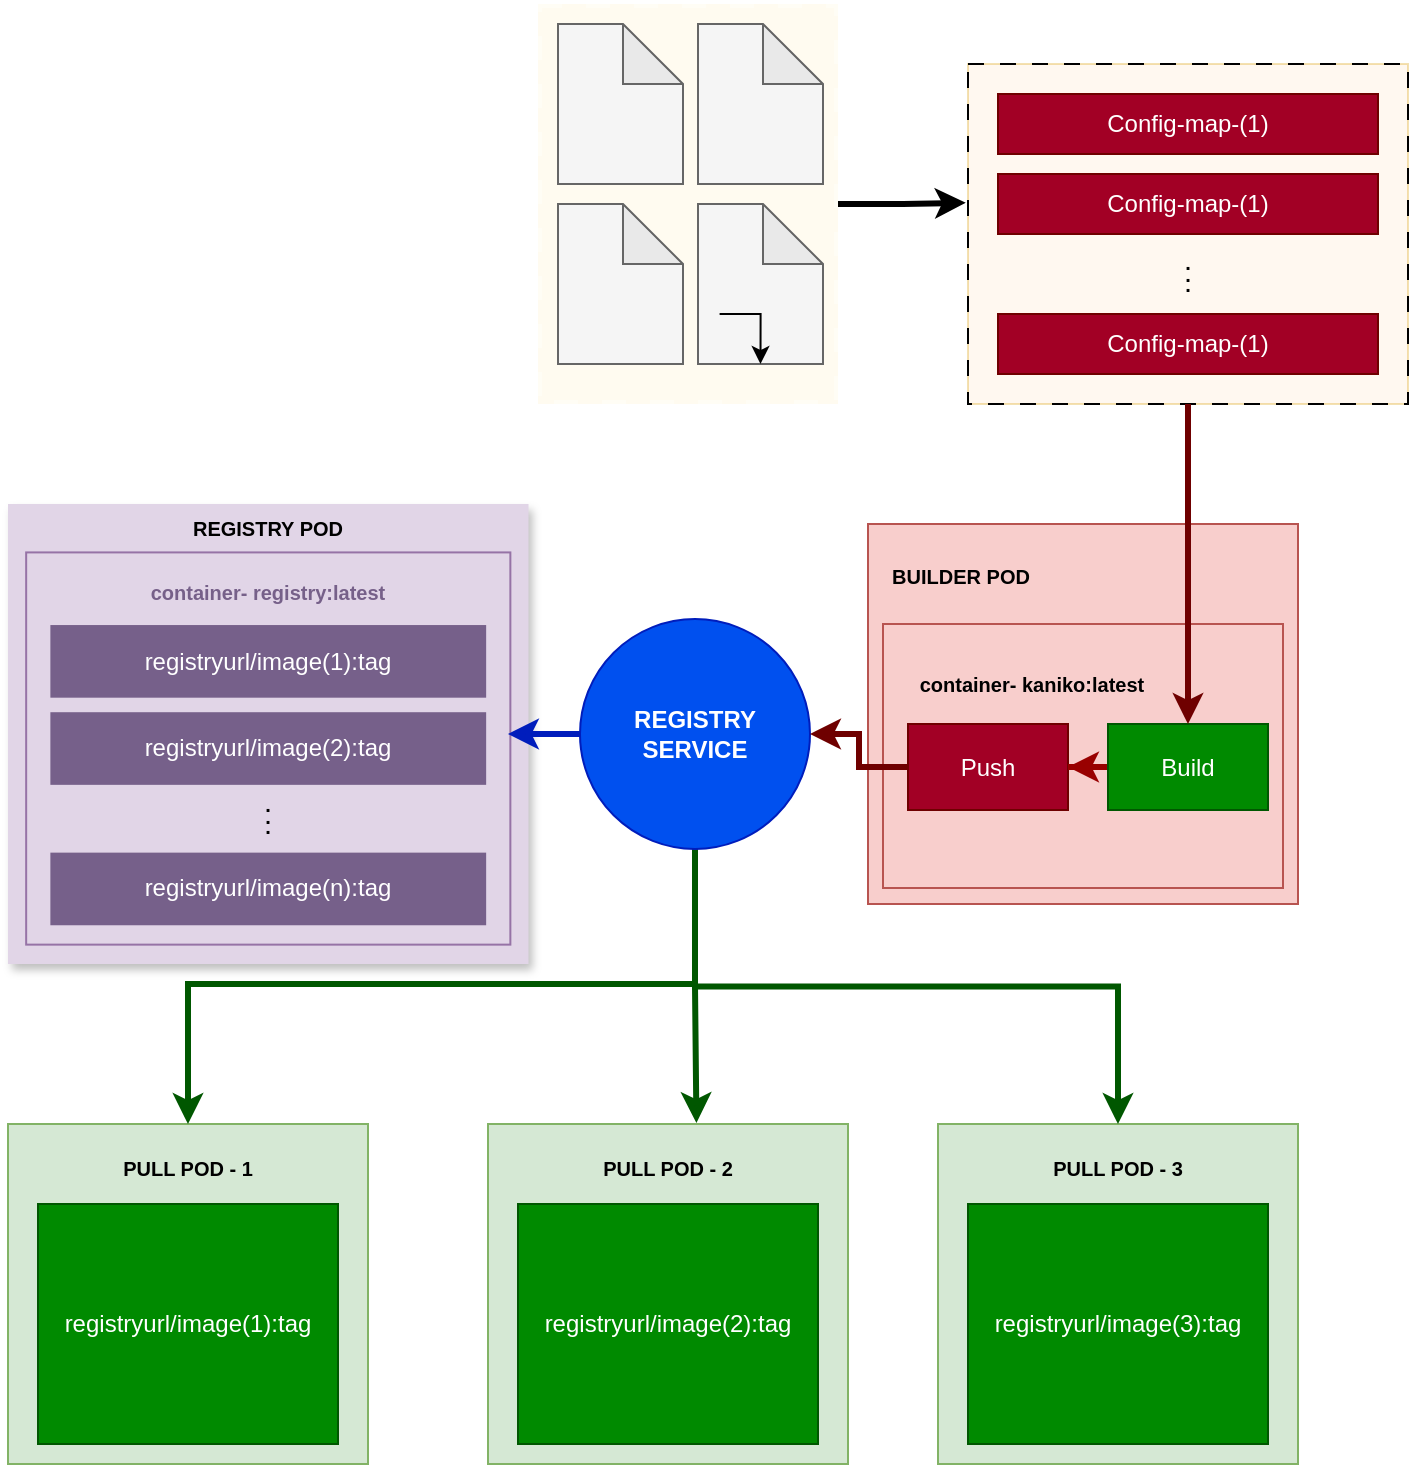 <mxfile version="21.5.2" type="github">
  <diagram name="Page-1" id="d4kmVtnINT09E_nv7EFe">
    <mxGraphModel dx="1195" dy="1826" grid="1" gridSize="10" guides="1" tooltips="1" connect="1" arrows="1" fold="1" page="1" pageScale="1" pageWidth="827" pageHeight="1169" math="0" shadow="0">
      <root>
        <mxCell id="0" />
        <mxCell id="1" parent="0" />
        <mxCell id="fA6Pg5o1M4MF8J68K5Oz-13" value="" style="group;rounded=1;" vertex="1" connectable="0" parent="1">
          <mxGeometry x="70" y="-620" width="260.26" height="230" as="geometry" />
        </mxCell>
        <mxCell id="fA6Pg5o1M4MF8J68K5Oz-2" value="t" style="rounded=0;whiteSpace=wrap;html=1;fillColor=#e1d5e7;strokeColor=none;shadow=1;" vertex="1" parent="fA6Pg5o1M4MF8J68K5Oz-13">
          <mxGeometry width="260.26" height="230" as="geometry" />
        </mxCell>
        <mxCell id="fA6Pg5o1M4MF8J68K5Oz-3" value="&lt;font size=&quot;1&quot; color=&quot;#000000&quot;&gt;&lt;b style=&quot;&quot;&gt;REGISTRY POD&lt;/b&gt;&lt;/font&gt;" style="text;align=center;html=1;verticalAlign=middle;whiteSpace=wrap;rounded=0;" vertex="1" parent="fA6Pg5o1M4MF8J68K5Oz-13">
          <mxGeometry x="74.144" width="111.972" height="24.211" as="geometry" />
        </mxCell>
        <mxCell id="fA6Pg5o1M4MF8J68K5Oz-11" value="" style="group;rounded=0;" vertex="1" connectable="0" parent="fA6Pg5o1M4MF8J68K5Oz-13">
          <mxGeometry x="9.079" y="24.211" width="242.102" height="196.105" as="geometry" />
        </mxCell>
        <mxCell id="fA6Pg5o1M4MF8J68K5Oz-5" value="" style="rounded=0;whiteSpace=wrap;html=1;fillColor=#e1d5e7;strokeColor=#9673a6;shadow=0;" vertex="1" parent="fA6Pg5o1M4MF8J68K5Oz-11">
          <mxGeometry width="242.102" height="196.105" as="geometry" />
        </mxCell>
        <mxCell id="fA6Pg5o1M4MF8J68K5Oz-6" value="&lt;font color=&quot;#766089&quot; size=&quot;1&quot;&gt;&lt;b style=&quot;&quot;&gt;container- registry:latest&lt;/b&gt;&lt;/font&gt;" style="text;align=center;html=1;verticalAlign=middle;whiteSpace=wrap;rounded=0;" vertex="1" parent="fA6Pg5o1M4MF8J68K5Oz-11">
          <mxGeometry x="34.052" y="7.263" width="174.011" height="24.211" as="geometry" />
        </mxCell>
        <mxCell id="fA6Pg5o1M4MF8J68K5Oz-8" value="registryurl/image(1):tag" style="rounded=0;whiteSpace=wrap;html=1;fillColor=#76608a;strokeColor=none;fontColor=#ffffff;" vertex="1" parent="fA6Pg5o1M4MF8J68K5Oz-11">
          <mxGeometry x="12.105" y="36.316" width="217.892" height="36.316" as="geometry" />
        </mxCell>
        <mxCell id="fA6Pg5o1M4MF8J68K5Oz-9" value="registryurl/image(2):tag" style="rounded=0;whiteSpace=wrap;html=1;fillColor=#76608a;strokeColor=none;fontColor=#ffffff;" vertex="1" parent="fA6Pg5o1M4MF8J68K5Oz-11">
          <mxGeometry x="12.105" y="79.895" width="217.892" height="36.316" as="geometry" />
        </mxCell>
        <mxCell id="fA6Pg5o1M4MF8J68K5Oz-10" value="registryurl/image(n):tag" style="rounded=0;whiteSpace=wrap;html=1;fillColor=#76608a;strokeColor=none;fontColor=#ffffff;" vertex="1" parent="fA6Pg5o1M4MF8J68K5Oz-11">
          <mxGeometry x="12.105" y="150.105" width="217.892" height="36.316" as="geometry" />
        </mxCell>
        <mxCell id="fA6Pg5o1M4MF8J68K5Oz-12" value="&lt;p style=&quot;line-height: 40%;&quot;&gt;&lt;font size=&quot;1&quot; color=&quot;#000000&quot;&gt;&lt;b&gt;.&lt;br&gt;.&lt;br&gt;.&lt;br&gt;&lt;/b&gt;&lt;/font&gt;&lt;/p&gt;" style="text;align=center;html=1;verticalAlign=middle;whiteSpace=wrap;rounded=0;" vertex="1" parent="fA6Pg5o1M4MF8J68K5Oz-11">
          <mxGeometry x="34.052" y="119.842" width="174.011" height="24.211" as="geometry" />
        </mxCell>
        <mxCell id="fA6Pg5o1M4MF8J68K5Oz-30" value="" style="group" vertex="1" connectable="0" parent="1">
          <mxGeometry x="500" y="-610" width="215" height="190" as="geometry" />
        </mxCell>
        <mxCell id="fA6Pg5o1M4MF8J68K5Oz-15" value="t" style="rounded=0;whiteSpace=wrap;html=1;fillColor=#f8cecc;strokeColor=#b85450;" vertex="1" parent="fA6Pg5o1M4MF8J68K5Oz-30">
          <mxGeometry width="215" height="190" as="geometry" />
        </mxCell>
        <mxCell id="fA6Pg5o1M4MF8J68K5Oz-16" value="&lt;font size=&quot;1&quot; color=&quot;#000000&quot;&gt;&lt;b style=&quot;&quot;&gt;BUILDER POD&lt;/b&gt;&lt;/font&gt;" style="text;align=center;html=1;verticalAlign=middle;whiteSpace=wrap;rounded=0;" vertex="1" parent="fA6Pg5o1M4MF8J68K5Oz-30">
          <mxGeometry y="16" width="92.5" height="20" as="geometry" />
        </mxCell>
        <mxCell id="fA6Pg5o1M4MF8J68K5Oz-18" value="" style="rounded=0;whiteSpace=wrap;html=1;fillColor=#f8cecc;strokeColor=#b85450;" vertex="1" parent="fA6Pg5o1M4MF8J68K5Oz-30">
          <mxGeometry x="7.5" y="50" width="200" height="132" as="geometry" />
        </mxCell>
        <mxCell id="fA6Pg5o1M4MF8J68K5Oz-19" value="&lt;font size=&quot;1&quot; color=&quot;#000000&quot;&gt;&lt;b&gt;container- kaniko:latest&lt;/b&gt;&lt;/font&gt;" style="text;align=center;html=1;verticalAlign=middle;whiteSpace=wrap;rounded=0;" vertex="1" parent="fA6Pg5o1M4MF8J68K5Oz-30">
          <mxGeometry x="10.0" y="70" width="143.75" height="20" as="geometry" />
        </mxCell>
        <mxCell id="fA6Pg5o1M4MF8J68K5Oz-25" value="Push" style="rounded=0;whiteSpace=wrap;html=1;fillColor=#a20025;strokeColor=#6F0000;fontColor=#ffffff;" vertex="1" parent="fA6Pg5o1M4MF8J68K5Oz-30">
          <mxGeometry x="20" y="100" width="80" height="43" as="geometry" />
        </mxCell>
        <mxCell id="fA6Pg5o1M4MF8J68K5Oz-28" style="edgeStyle=orthogonalEdgeStyle;rounded=0;orthogonalLoop=1;jettySize=auto;html=1;strokeColor=#990000;strokeWidth=3;" edge="1" parent="fA6Pg5o1M4MF8J68K5Oz-30" source="fA6Pg5o1M4MF8J68K5Oz-27" target="fA6Pg5o1M4MF8J68K5Oz-25">
          <mxGeometry relative="1" as="geometry" />
        </mxCell>
        <mxCell id="fA6Pg5o1M4MF8J68K5Oz-27" value="Build" style="rounded=0;whiteSpace=wrap;html=1;fillColor=#008a00;strokeColor=#005700;fontColor=#ffffff;" vertex="1" parent="fA6Pg5o1M4MF8J68K5Oz-30">
          <mxGeometry x="120" y="100" width="80" height="43" as="geometry" />
        </mxCell>
        <mxCell id="fA6Pg5o1M4MF8J68K5Oz-47" value="" style="group;fillColor=#ffe6cc;opacity=30;strokeColor=#d79b00;" vertex="1" connectable="0" parent="1">
          <mxGeometry x="550" y="-840" width="220" height="170" as="geometry" />
        </mxCell>
        <mxCell id="fA6Pg5o1M4MF8J68K5Oz-46" value="" style="rounded=0;whiteSpace=wrap;html=1;dashed=1;dashPattern=8 8;fillColor=none;" vertex="1" parent="fA6Pg5o1M4MF8J68K5Oz-47">
          <mxGeometry width="220" height="170" as="geometry" />
        </mxCell>
        <mxCell id="fA6Pg5o1M4MF8J68K5Oz-49" value="" style="group" vertex="1" connectable="0" parent="fA6Pg5o1M4MF8J68K5Oz-47">
          <mxGeometry x="15" y="15" width="190" height="140" as="geometry" />
        </mxCell>
        <mxCell id="fA6Pg5o1M4MF8J68K5Oz-32" value="Config-map-(1)" style="rounded=0;whiteSpace=wrap;html=1;fillColor=#a20025;strokeColor=#6F0000;fontColor=#ffffff;" vertex="1" parent="fA6Pg5o1M4MF8J68K5Oz-49">
          <mxGeometry width="190" height="30" as="geometry" />
        </mxCell>
        <mxCell id="fA6Pg5o1M4MF8J68K5Oz-35" value="Config-map-(1)" style="rounded=0;whiteSpace=wrap;html=1;fillColor=#a20025;strokeColor=#6F0000;fontColor=#ffffff;" vertex="1" parent="fA6Pg5o1M4MF8J68K5Oz-49">
          <mxGeometry y="40" width="190" height="30" as="geometry" />
        </mxCell>
        <mxCell id="fA6Pg5o1M4MF8J68K5Oz-36" value="Config-map-(1)" style="rounded=0;whiteSpace=wrap;html=1;fillColor=#a20025;strokeColor=#6F0000;fontColor=#ffffff;" vertex="1" parent="fA6Pg5o1M4MF8J68K5Oz-49">
          <mxGeometry y="110" width="190" height="30" as="geometry" />
        </mxCell>
        <mxCell id="fA6Pg5o1M4MF8J68K5Oz-37" value="&lt;p style=&quot;line-height: 40%;&quot;&gt;&lt;font size=&quot;1&quot; color=&quot;#000000&quot;&gt;&lt;b&gt;.&lt;br&gt;.&lt;br&gt;.&lt;br&gt;&lt;/b&gt;&lt;/font&gt;&lt;/p&gt;" style="text;align=center;html=1;verticalAlign=middle;whiteSpace=wrap;rounded=0;" vertex="1" parent="fA6Pg5o1M4MF8J68K5Oz-49">
          <mxGeometry x="23.13" y="80" width="143.75" height="20" as="geometry" />
        </mxCell>
        <mxCell id="fA6Pg5o1M4MF8J68K5Oz-95" style="edgeStyle=orthogonalEdgeStyle;rounded=0;orthogonalLoop=1;jettySize=auto;html=1;exitX=0.5;exitY=1;exitDx=0;exitDy=0;" edge="1" parent="fA6Pg5o1M4MF8J68K5Oz-49" source="fA6Pg5o1M4MF8J68K5Oz-37" target="fA6Pg5o1M4MF8J68K5Oz-37">
          <mxGeometry relative="1" as="geometry" />
        </mxCell>
        <mxCell id="fA6Pg5o1M4MF8J68K5Oz-48" style="edgeStyle=orthogonalEdgeStyle;rounded=0;orthogonalLoop=1;jettySize=auto;html=1;fillColor=#a20025;strokeColor=#6F0000;strokeWidth=3;" edge="1" parent="1" source="fA6Pg5o1M4MF8J68K5Oz-46" target="fA6Pg5o1M4MF8J68K5Oz-27">
          <mxGeometry relative="1" as="geometry" />
        </mxCell>
        <mxCell id="fA6Pg5o1M4MF8J68K5Oz-67" value="" style="group" vertex="1" connectable="0" parent="1">
          <mxGeometry x="335" y="-870" width="150" height="200" as="geometry" />
        </mxCell>
        <mxCell id="fA6Pg5o1M4MF8J68K5Oz-66" value="" style="rounded=0;whiteSpace=wrap;html=1;dashed=1;fillColor=#fff2cc;strokeColor=#FFFFFF;opacity=30;strokeWidth=4;" vertex="1" parent="fA6Pg5o1M4MF8J68K5Oz-67">
          <mxGeometry width="150" height="200" as="geometry" />
        </mxCell>
        <mxCell id="fA6Pg5o1M4MF8J68K5Oz-63" value="" style="group" vertex="1" connectable="0" parent="fA6Pg5o1M4MF8J68K5Oz-67">
          <mxGeometry x="10" y="10" width="132.5" height="170" as="geometry" />
        </mxCell>
        <mxCell id="fA6Pg5o1M4MF8J68K5Oz-53" value="" style="group" vertex="1" connectable="0" parent="fA6Pg5o1M4MF8J68K5Oz-63">
          <mxGeometry width="62.5" height="80" as="geometry" />
        </mxCell>
        <mxCell id="fA6Pg5o1M4MF8J68K5Oz-52" value="" style="shape=note;whiteSpace=wrap;html=1;backgroundOutline=1;darkOpacity=0.05;fillColor=#f5f5f5;fontColor=#333333;strokeColor=#666666;" vertex="1" parent="fA6Pg5o1M4MF8J68K5Oz-53">
          <mxGeometry width="62.5" height="80" as="geometry" />
        </mxCell>
        <mxCell id="fA6Pg5o1M4MF8J68K5Oz-50" value="" style="shape=image;verticalLabelPosition=bottom;labelBackgroundColor=default;verticalAlign=top;aspect=fixed;imageAspect=0;image=https://seeklogo.com/images/D/docker-logo-CF97D0124B-seeklogo.com.png;" vertex="1" parent="fA6Pg5o1M4MF8J68K5Oz-53">
          <mxGeometry x="10.8" y="40" width="40.91" height="30" as="geometry" />
        </mxCell>
        <mxCell id="fA6Pg5o1M4MF8J68K5Oz-54" value="" style="group" vertex="1" connectable="0" parent="fA6Pg5o1M4MF8J68K5Oz-63">
          <mxGeometry x="70" width="62.5" height="80" as="geometry" />
        </mxCell>
        <mxCell id="fA6Pg5o1M4MF8J68K5Oz-55" value="" style="shape=note;whiteSpace=wrap;html=1;backgroundOutline=1;darkOpacity=0.05;fillColor=#f5f5f5;fontColor=#333333;strokeColor=#666666;" vertex="1" parent="fA6Pg5o1M4MF8J68K5Oz-54">
          <mxGeometry width="62.5" height="80" as="geometry" />
        </mxCell>
        <mxCell id="fA6Pg5o1M4MF8J68K5Oz-56" value="" style="shape=image;verticalLabelPosition=bottom;labelBackgroundColor=default;verticalAlign=top;aspect=fixed;imageAspect=0;image=https://seeklogo.com/images/D/docker-logo-CF97D0124B-seeklogo.com.png;" vertex="1" parent="fA6Pg5o1M4MF8J68K5Oz-54">
          <mxGeometry x="10.8" y="40" width="40.91" height="30" as="geometry" />
        </mxCell>
        <mxCell id="fA6Pg5o1M4MF8J68K5Oz-57" value="" style="group" vertex="1" connectable="0" parent="fA6Pg5o1M4MF8J68K5Oz-63">
          <mxGeometry y="90" width="62.5" height="80" as="geometry" />
        </mxCell>
        <mxCell id="fA6Pg5o1M4MF8J68K5Oz-58" value="" style="shape=note;whiteSpace=wrap;html=1;backgroundOutline=1;darkOpacity=0.05;fillColor=#f5f5f5;fontColor=#333333;strokeColor=#666666;" vertex="1" parent="fA6Pg5o1M4MF8J68K5Oz-57">
          <mxGeometry width="62.5" height="80" as="geometry" />
        </mxCell>
        <mxCell id="fA6Pg5o1M4MF8J68K5Oz-59" value="" style="shape=image;verticalLabelPosition=bottom;labelBackgroundColor=default;verticalAlign=top;aspect=fixed;imageAspect=0;image=https://seeklogo.com/images/D/docker-logo-CF97D0124B-seeklogo.com.png;" vertex="1" parent="fA6Pg5o1M4MF8J68K5Oz-57">
          <mxGeometry x="10.8" y="40" width="40.91" height="30" as="geometry" />
        </mxCell>
        <mxCell id="fA6Pg5o1M4MF8J68K5Oz-60" value="" style="group" vertex="1" connectable="0" parent="fA6Pg5o1M4MF8J68K5Oz-63">
          <mxGeometry x="70" y="90" width="62.5" height="80" as="geometry" />
        </mxCell>
        <mxCell id="fA6Pg5o1M4MF8J68K5Oz-61" value="" style="shape=note;whiteSpace=wrap;html=1;backgroundOutline=1;darkOpacity=0.05;fillColor=#f5f5f5;fontColor=#333333;strokeColor=#666666;" vertex="1" parent="fA6Pg5o1M4MF8J68K5Oz-60">
          <mxGeometry width="62.5" height="80" as="geometry" />
        </mxCell>
        <mxCell id="fA6Pg5o1M4MF8J68K5Oz-92" style="edgeStyle=orthogonalEdgeStyle;rounded=0;orthogonalLoop=1;jettySize=auto;html=1;exitX=0;exitY=0.5;exitDx=0;exitDy=0;entryX=0.5;entryY=1;entryDx=0;entryDy=0;entryPerimeter=0;" edge="1" parent="fA6Pg5o1M4MF8J68K5Oz-60" source="fA6Pg5o1M4MF8J68K5Oz-62" target="fA6Pg5o1M4MF8J68K5Oz-61">
          <mxGeometry relative="1" as="geometry" />
        </mxCell>
        <mxCell id="fA6Pg5o1M4MF8J68K5Oz-62" value="" style="shape=image;verticalLabelPosition=bottom;labelBackgroundColor=default;verticalAlign=top;aspect=fixed;imageAspect=0;image=https://seeklogo.com/images/D/docker-logo-CF97D0124B-seeklogo.com.png;" vertex="1" parent="fA6Pg5o1M4MF8J68K5Oz-60">
          <mxGeometry x="10.8" y="40" width="40.91" height="30" as="geometry" />
        </mxCell>
        <mxCell id="fA6Pg5o1M4MF8J68K5Oz-69" style="edgeStyle=orthogonalEdgeStyle;rounded=0;orthogonalLoop=1;jettySize=auto;html=1;entryX=-0.005;entryY=0.408;entryDx=0;entryDy=0;entryPerimeter=0;strokeWidth=3;" edge="1" parent="1" source="fA6Pg5o1M4MF8J68K5Oz-66" target="fA6Pg5o1M4MF8J68K5Oz-46">
          <mxGeometry relative="1" as="geometry" />
        </mxCell>
        <mxCell id="fA6Pg5o1M4MF8J68K5Oz-79" value="" style="group" vertex="1" connectable="0" parent="1">
          <mxGeometry x="70" y="-310" width="180" height="170" as="geometry" />
        </mxCell>
        <mxCell id="fA6Pg5o1M4MF8J68K5Oz-76" value="Pull Pod - 1" style="rounded=0;whiteSpace=wrap;html=1;fillColor=#d5e8d4;strokeColor=#82b366;" vertex="1" parent="fA6Pg5o1M4MF8J68K5Oz-79">
          <mxGeometry width="180" height="170" as="geometry" />
        </mxCell>
        <mxCell id="fA6Pg5o1M4MF8J68K5Oz-77" value="registryurl/image(1):tag" style="rounded=0;whiteSpace=wrap;html=1;fillColor=#008a00;strokeColor=#005700;fontColor=#ffffff;" vertex="1" parent="fA6Pg5o1M4MF8J68K5Oz-79">
          <mxGeometry x="15" y="40" width="150" height="120" as="geometry" />
        </mxCell>
        <mxCell id="fA6Pg5o1M4MF8J68K5Oz-78" value="&lt;font size=&quot;1&quot; color=&quot;#000000&quot;&gt;&lt;b style=&quot;&quot;&gt;PULL POD - 1&lt;/b&gt;&lt;/font&gt;" style="text;align=center;html=1;verticalAlign=middle;whiteSpace=wrap;rounded=0;" vertex="1" parent="fA6Pg5o1M4MF8J68K5Oz-79">
          <mxGeometry x="34.014" y="10" width="111.972" height="24.211" as="geometry" />
        </mxCell>
        <mxCell id="fA6Pg5o1M4MF8J68K5Oz-80" value="" style="group" vertex="1" connectable="0" parent="1">
          <mxGeometry x="310" y="-310" width="180" height="170" as="geometry" />
        </mxCell>
        <mxCell id="fA6Pg5o1M4MF8J68K5Oz-81" value="Pull Pod - 1" style="rounded=0;whiteSpace=wrap;html=1;fillColor=#d5e8d4;strokeColor=#82b366;" vertex="1" parent="fA6Pg5o1M4MF8J68K5Oz-80">
          <mxGeometry width="180" height="170" as="geometry" />
        </mxCell>
        <mxCell id="fA6Pg5o1M4MF8J68K5Oz-82" value="registryurl/image(2):tag" style="rounded=0;whiteSpace=wrap;html=1;fillColor=#008a00;strokeColor=#005700;fontColor=#ffffff;" vertex="1" parent="fA6Pg5o1M4MF8J68K5Oz-80">
          <mxGeometry x="15" y="40" width="150" height="120" as="geometry" />
        </mxCell>
        <mxCell id="fA6Pg5o1M4MF8J68K5Oz-83" value="&lt;font size=&quot;1&quot; color=&quot;#000000&quot;&gt;&lt;b style=&quot;&quot;&gt;PULL POD - 2&lt;/b&gt;&lt;/font&gt;" style="text;align=center;html=1;verticalAlign=middle;whiteSpace=wrap;rounded=0;" vertex="1" parent="fA6Pg5o1M4MF8J68K5Oz-80">
          <mxGeometry x="34.014" y="10" width="111.972" height="24.211" as="geometry" />
        </mxCell>
        <mxCell id="fA6Pg5o1M4MF8J68K5Oz-84" value="" style="group" vertex="1" connectable="0" parent="1">
          <mxGeometry x="535" y="-310" width="180" height="170" as="geometry" />
        </mxCell>
        <mxCell id="fA6Pg5o1M4MF8J68K5Oz-85" value="Pull Pod - 1" style="rounded=0;whiteSpace=wrap;html=1;fillColor=#d5e8d4;strokeColor=#82b366;" vertex="1" parent="fA6Pg5o1M4MF8J68K5Oz-84">
          <mxGeometry width="180" height="170" as="geometry" />
        </mxCell>
        <mxCell id="fA6Pg5o1M4MF8J68K5Oz-86" value="registryurl/image(3):tag" style="rounded=0;whiteSpace=wrap;html=1;fillColor=#008a00;strokeColor=#005700;fontColor=#ffffff;" vertex="1" parent="fA6Pg5o1M4MF8J68K5Oz-84">
          <mxGeometry x="15" y="40" width="150" height="120" as="geometry" />
        </mxCell>
        <mxCell id="fA6Pg5o1M4MF8J68K5Oz-87" value="&lt;font size=&quot;1&quot; color=&quot;#000000&quot;&gt;&lt;b style=&quot;&quot;&gt;PULL POD - 3&lt;/b&gt;&lt;/font&gt;" style="text;align=center;html=1;verticalAlign=middle;whiteSpace=wrap;rounded=0;" vertex="1" parent="fA6Pg5o1M4MF8J68K5Oz-84">
          <mxGeometry x="34.014" y="10" width="111.972" height="24.211" as="geometry" />
        </mxCell>
        <mxCell id="fA6Pg5o1M4MF8J68K5Oz-98" style="edgeStyle=orthogonalEdgeStyle;rounded=0;orthogonalLoop=1;jettySize=auto;html=1;entryX=0.995;entryY=0.463;entryDx=0;entryDy=0;entryPerimeter=0;fillColor=#0050ef;strokeColor=#001DBC;strokeWidth=3;" edge="1" parent="1" source="fA6Pg5o1M4MF8J68K5Oz-96" target="fA6Pg5o1M4MF8J68K5Oz-5">
          <mxGeometry relative="1" as="geometry" />
        </mxCell>
        <mxCell id="fA6Pg5o1M4MF8J68K5Oz-99" style="edgeStyle=orthogonalEdgeStyle;rounded=0;orthogonalLoop=1;jettySize=auto;html=1;entryX=0.5;entryY=0;entryDx=0;entryDy=0;strokeWidth=3;fillColor=#008a00;strokeColor=#005700;" edge="1" parent="1" source="fA6Pg5o1M4MF8J68K5Oz-96" target="fA6Pg5o1M4MF8J68K5Oz-76">
          <mxGeometry relative="1" as="geometry">
            <Array as="points">
              <mxPoint x="414" y="-380" />
              <mxPoint x="160" y="-380" />
            </Array>
          </mxGeometry>
        </mxCell>
        <mxCell id="fA6Pg5o1M4MF8J68K5Oz-100" style="edgeStyle=orthogonalEdgeStyle;rounded=0;orthogonalLoop=1;jettySize=auto;html=1;exitX=0.5;exitY=1;exitDx=0;exitDy=0;entryX=0.579;entryY=-0.003;entryDx=0;entryDy=0;entryPerimeter=0;strokeWidth=3;fillColor=#008a00;strokeColor=#005700;" edge="1" parent="1" source="fA6Pg5o1M4MF8J68K5Oz-96" target="fA6Pg5o1M4MF8J68K5Oz-81">
          <mxGeometry relative="1" as="geometry" />
        </mxCell>
        <mxCell id="fA6Pg5o1M4MF8J68K5Oz-101" style="edgeStyle=orthogonalEdgeStyle;rounded=0;orthogonalLoop=1;jettySize=auto;html=1;exitX=0.5;exitY=1;exitDx=0;exitDy=0;strokeWidth=3;fillColor=#008a00;strokeColor=#005700;" edge="1" parent="1" source="fA6Pg5o1M4MF8J68K5Oz-96" target="fA6Pg5o1M4MF8J68K5Oz-85">
          <mxGeometry relative="1" as="geometry" />
        </mxCell>
        <mxCell id="fA6Pg5o1M4MF8J68K5Oz-96" value="&lt;b&gt;REGISTRY&lt;br&gt;SERVICE&lt;/b&gt;" style="ellipse;whiteSpace=wrap;html=1;aspect=fixed;fillColor=#0050ef;fontColor=#ffffff;strokeColor=#001DBC;" vertex="1" parent="1">
          <mxGeometry x="356" y="-562.5" width="115" height="115" as="geometry" />
        </mxCell>
        <mxCell id="fA6Pg5o1M4MF8J68K5Oz-97" style="edgeStyle=orthogonalEdgeStyle;rounded=0;orthogonalLoop=1;jettySize=auto;html=1;fillColor=#a20025;strokeColor=#6F0000;strokeWidth=3;" edge="1" parent="1" source="fA6Pg5o1M4MF8J68K5Oz-25" target="fA6Pg5o1M4MF8J68K5Oz-96">
          <mxGeometry relative="1" as="geometry" />
        </mxCell>
      </root>
    </mxGraphModel>
  </diagram>
</mxfile>
